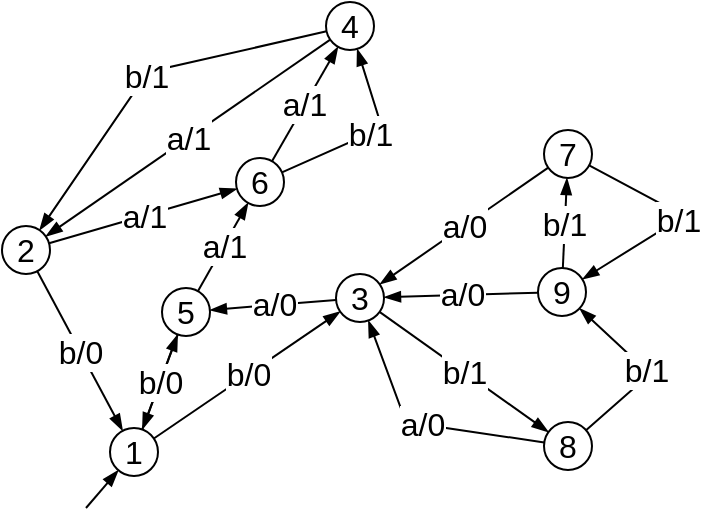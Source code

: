 <mxfile version="22.0.0" type="device">
  <diagram name="Страница — 1" id="svp2YQaz2aHfOG72js31">
    <mxGraphModel dx="1380" dy="962" grid="0" gridSize="10" guides="1" tooltips="1" connect="1" arrows="1" fold="1" page="0" pageScale="1" pageWidth="827" pageHeight="1169" math="0" shadow="0">
      <root>
        <mxCell id="0" />
        <mxCell id="1" parent="0" />
        <mxCell id="0pUi2rxwDd5wg-OHDLrN-1" value="1" style="ellipse;whiteSpace=wrap;html=1;fontFamily=Helvetica;fontSize=16;" vertex="1" parent="1">
          <mxGeometry x="-299" y="53" width="24" height="24" as="geometry" />
        </mxCell>
        <mxCell id="0pUi2rxwDd5wg-OHDLrN-2" value="5" style="ellipse;whiteSpace=wrap;html=1;fontFamily=Helvetica;fontSize=16;" vertex="1" parent="1">
          <mxGeometry x="-273" y="-17" width="24" height="24" as="geometry" />
        </mxCell>
        <mxCell id="0pUi2rxwDd5wg-OHDLrN-3" value="3" style="ellipse;whiteSpace=wrap;html=1;fontFamily=Helvetica;fontSize=16;" vertex="1" parent="1">
          <mxGeometry x="-186" y="-24" width="24" height="24" as="geometry" />
        </mxCell>
        <mxCell id="0pUi2rxwDd5wg-OHDLrN-4" value="b/0" style="edgeStyle=none;shape=connector;rounded=0;orthogonalLoop=1;jettySize=auto;html=1;labelBackgroundColor=default;fontFamily=Helvetica;fontSize=16;fontColor=default;endArrow=blockThin;endFill=1;" edge="1" parent="1" source="0pUi2rxwDd5wg-OHDLrN-1" target="0pUi2rxwDd5wg-OHDLrN-3">
          <mxGeometry relative="1" as="geometry">
            <mxPoint x="-216" y="63" as="sourcePoint" />
            <mxPoint x="-122" y="150" as="targetPoint" />
          </mxGeometry>
        </mxCell>
        <mxCell id="0pUi2rxwDd5wg-OHDLrN-5" style="edgeStyle=none;shape=connector;rounded=0;orthogonalLoop=1;jettySize=auto;html=1;labelBackgroundColor=default;fontFamily=Helvetica;fontSize=16;fontColor=default;endArrow=blockThin;endFill=1;" edge="1" parent="1" target="0pUi2rxwDd5wg-OHDLrN-1">
          <mxGeometry relative="1" as="geometry">
            <mxPoint x="-311" y="93" as="sourcePoint" />
            <mxPoint x="-274.0" y="41.726" as="targetPoint" />
          </mxGeometry>
        </mxCell>
        <mxCell id="0pUi2rxwDd5wg-OHDLrN-6" value="a/0" style="edgeStyle=none;shape=connector;rounded=0;orthogonalLoop=1;jettySize=auto;html=1;labelBackgroundColor=default;fontFamily=Helvetica;fontSize=16;fontColor=default;endArrow=blockThin;endFill=1;" edge="1" parent="1" source="0pUi2rxwDd5wg-OHDLrN-1" target="0pUi2rxwDd5wg-OHDLrN-2">
          <mxGeometry relative="1" as="geometry">
            <mxPoint x="-196.16" y="192.09" as="sourcePoint" />
            <mxPoint x="-125.16" y="158.09" as="targetPoint" />
          </mxGeometry>
        </mxCell>
        <mxCell id="0pUi2rxwDd5wg-OHDLrN-7" value="6" style="ellipse;whiteSpace=wrap;html=1;fontFamily=Helvetica;fontSize=16;" vertex="1" parent="1">
          <mxGeometry x="-236" y="-82" width="24" height="24" as="geometry" />
        </mxCell>
        <mxCell id="0pUi2rxwDd5wg-OHDLrN-8" value="a/1" style="edgeStyle=none;shape=connector;rounded=0;orthogonalLoop=1;jettySize=auto;html=1;labelBackgroundColor=default;fontFamily=Helvetica;fontSize=16;fontColor=default;endArrow=blockThin;endFill=1;" edge="1" parent="1" source="0pUi2rxwDd5wg-OHDLrN-2" target="0pUi2rxwDd5wg-OHDLrN-7">
          <mxGeometry relative="1" as="geometry">
            <mxPoint x="-101.49" y="89.49" as="sourcePoint" />
            <mxPoint x="-51.49" y="39.49" as="targetPoint" />
          </mxGeometry>
        </mxCell>
        <mxCell id="0pUi2rxwDd5wg-OHDLrN-9" value="a/0" style="edgeStyle=none;shape=connector;rounded=0;orthogonalLoop=1;jettySize=auto;html=1;labelBackgroundColor=default;fontFamily=Helvetica;fontSize=16;fontColor=default;endArrow=blockThin;endFill=1;" edge="1" parent="1" source="0pUi2rxwDd5wg-OHDLrN-3" target="0pUi2rxwDd5wg-OHDLrN-2">
          <mxGeometry relative="1" as="geometry">
            <mxPoint x="-168" y="30" as="sourcePoint" />
            <mxPoint x="-77" y="30" as="targetPoint" />
            <Array as="points" />
          </mxGeometry>
        </mxCell>
        <mxCell id="0pUi2rxwDd5wg-OHDLrN-10" value="4" style="ellipse;whiteSpace=wrap;html=1;fontFamily=Helvetica;fontSize=16;" vertex="1" parent="1">
          <mxGeometry x="-191" y="-160" width="24" height="24" as="geometry" />
        </mxCell>
        <mxCell id="0pUi2rxwDd5wg-OHDLrN-11" value="a/1" style="edgeStyle=none;shape=connector;rounded=0;orthogonalLoop=1;jettySize=auto;html=1;labelBackgroundColor=default;fontFamily=Helvetica;fontSize=16;fontColor=default;endArrow=blockThin;endFill=1;" edge="1" parent="1" source="0pUi2rxwDd5wg-OHDLrN-7" target="0pUi2rxwDd5wg-OHDLrN-10">
          <mxGeometry relative="1" as="geometry">
            <mxPoint x="-167.16" y="126.49" as="sourcePoint" />
            <mxPoint x="-137.16" y="187.49" as="targetPoint" />
            <Array as="points" />
          </mxGeometry>
        </mxCell>
        <mxCell id="0pUi2rxwDd5wg-OHDLrN-12" value="2" style="ellipse;whiteSpace=wrap;html=1;fontFamily=Helvetica;fontSize=16;" vertex="1" parent="1">
          <mxGeometry x="-353" y="-48" width="24" height="24" as="geometry" />
        </mxCell>
        <mxCell id="0pUi2rxwDd5wg-OHDLrN-13" value="b/0" style="edgeStyle=none;shape=connector;rounded=0;orthogonalLoop=1;jettySize=auto;html=1;labelBackgroundColor=default;fontFamily=Helvetica;fontSize=16;fontColor=default;endArrow=blockThin;endFill=1;" edge="1" parent="1" source="0pUi2rxwDd5wg-OHDLrN-12" target="0pUi2rxwDd5wg-OHDLrN-1">
          <mxGeometry relative="1" as="geometry">
            <mxPoint x="-177.91" y="116.57" as="sourcePoint" />
            <mxPoint x="-251.91" y="126.57" as="targetPoint" />
            <Array as="points" />
          </mxGeometry>
        </mxCell>
        <mxCell id="0pUi2rxwDd5wg-OHDLrN-14" value="b/0" style="edgeStyle=none;shape=connector;rounded=0;orthogonalLoop=1;jettySize=auto;html=1;labelBackgroundColor=default;fontFamily=Helvetica;fontSize=16;fontColor=default;endArrow=blockThin;endFill=1;" edge="1" parent="1" source="0pUi2rxwDd5wg-OHDLrN-2" target="0pUi2rxwDd5wg-OHDLrN-1">
          <mxGeometry relative="1" as="geometry">
            <mxPoint x="-195" y="120" as="sourcePoint" />
            <mxPoint x="-220.04" y="94.4" as="targetPoint" />
          </mxGeometry>
        </mxCell>
        <mxCell id="0pUi2rxwDd5wg-OHDLrN-15" value="b/1" style="edgeStyle=none;shape=connector;rounded=0;orthogonalLoop=1;jettySize=auto;html=1;labelBackgroundColor=default;fontFamily=Helvetica;fontSize=16;fontColor=default;endArrow=blockThin;endFill=1;" edge="1" parent="1" source="0pUi2rxwDd5wg-OHDLrN-7" target="0pUi2rxwDd5wg-OHDLrN-10">
          <mxGeometry x="-0.003" relative="1" as="geometry">
            <mxPoint x="-21.73" y="54.45" as="sourcePoint" />
            <mxPoint x="-134" y="-122" as="targetPoint" />
            <Array as="points">
              <mxPoint x="-163" y="-97" />
            </Array>
            <mxPoint as="offset" />
          </mxGeometry>
        </mxCell>
        <mxCell id="0pUi2rxwDd5wg-OHDLrN-16" value="b/1" style="edgeStyle=none;shape=connector;rounded=0;orthogonalLoop=1;jettySize=auto;html=1;labelBackgroundColor=default;fontFamily=Helvetica;fontSize=16;fontColor=default;endArrow=blockThin;endFill=1;" edge="1" parent="1" source="0pUi2rxwDd5wg-OHDLrN-3" target="0pUi2rxwDd5wg-OHDLrN-40">
          <mxGeometry relative="1" as="geometry">
            <mxPoint x="-169.29" y="117.45" as="sourcePoint" />
            <mxPoint x="-236" y="-4" as="targetPoint" />
          </mxGeometry>
        </mxCell>
        <mxCell id="0pUi2rxwDd5wg-OHDLrN-17" value="a/1" style="edgeStyle=none;shape=connector;rounded=0;orthogonalLoop=1;jettySize=auto;html=1;labelBackgroundColor=default;fontFamily=Helvetica;fontSize=16;fontColor=default;endArrow=blockThin;endFill=1;" edge="1" parent="1" source="0pUi2rxwDd5wg-OHDLrN-12" target="0pUi2rxwDd5wg-OHDLrN-7">
          <mxGeometry x="0.002" relative="1" as="geometry">
            <mxPoint x="-252.16" y="91.17" as="sourcePoint" />
            <mxPoint x="-222.16" y="152.17" as="targetPoint" />
            <Array as="points" />
            <mxPoint as="offset" />
          </mxGeometry>
        </mxCell>
        <mxCell id="0pUi2rxwDd5wg-OHDLrN-18" value="b/1" style="edgeStyle=none;shape=connector;rounded=0;orthogonalLoop=1;jettySize=auto;html=1;labelBackgroundColor=default;fontFamily=Helvetica;fontSize=16;fontColor=default;endArrow=blockThin;endFill=1;" edge="1" parent="1" source="0pUi2rxwDd5wg-OHDLrN-10" target="0pUi2rxwDd5wg-OHDLrN-12">
          <mxGeometry relative="1" as="geometry">
            <mxPoint x="-215" y="-147.93" as="sourcePoint" />
            <mxPoint x="-223" y="-155.93" as="targetPoint" />
            <Array as="points">
              <mxPoint x="-280" y="-125" />
            </Array>
          </mxGeometry>
        </mxCell>
        <mxCell id="0pUi2rxwDd5wg-OHDLrN-19" value="a/1" style="edgeStyle=none;shape=connector;rounded=0;orthogonalLoop=1;jettySize=auto;html=1;labelBackgroundColor=default;fontFamily=Helvetica;fontSize=16;fontColor=default;endArrow=blockThin;endFill=1;" edge="1" parent="1" source="0pUi2rxwDd5wg-OHDLrN-10" target="0pUi2rxwDd5wg-OHDLrN-12">
          <mxGeometry relative="1" as="geometry">
            <mxPoint x="-335.31" y="131.28" as="sourcePoint" />
            <mxPoint x="-158.31" y="172.28" as="targetPoint" />
            <Array as="points" />
          </mxGeometry>
        </mxCell>
        <mxCell id="0pUi2rxwDd5wg-OHDLrN-39" value="7" style="ellipse;whiteSpace=wrap;html=1;fontFamily=Helvetica;fontSize=16;" vertex="1" parent="1">
          <mxGeometry x="-82" y="-96" width="24" height="24" as="geometry" />
        </mxCell>
        <mxCell id="0pUi2rxwDd5wg-OHDLrN-40" value="8" style="ellipse;whiteSpace=wrap;html=1;fontFamily=Helvetica;fontSize=16;" vertex="1" parent="1">
          <mxGeometry x="-82" y="50" width="24" height="24" as="geometry" />
        </mxCell>
        <mxCell id="0pUi2rxwDd5wg-OHDLrN-41" value="9" style="ellipse;whiteSpace=wrap;html=1;fontFamily=Helvetica;fontSize=16;" vertex="1" parent="1">
          <mxGeometry x="-85" y="-27" width="24" height="24" as="geometry" />
        </mxCell>
        <mxCell id="0pUi2rxwDd5wg-OHDLrN-42" value="a/0" style="edgeStyle=none;shape=connector;rounded=0;orthogonalLoop=1;jettySize=auto;html=1;labelBackgroundColor=default;fontFamily=Helvetica;fontSize=16;fontColor=default;endArrow=blockThin;endFill=1;" edge="1" parent="1" source="0pUi2rxwDd5wg-OHDLrN-40" target="0pUi2rxwDd5wg-OHDLrN-3">
          <mxGeometry relative="1" as="geometry">
            <mxPoint x="-15" y="-11" as="sourcePoint" />
            <mxPoint x="-163" y="48" as="targetPoint" />
            <Array as="points">
              <mxPoint x="-151" y="50" />
            </Array>
          </mxGeometry>
        </mxCell>
        <mxCell id="0pUi2rxwDd5wg-OHDLrN-43" value="b/1" style="edgeStyle=none;shape=connector;rounded=0;orthogonalLoop=1;jettySize=auto;html=1;labelBackgroundColor=default;fontFamily=Helvetica;fontSize=16;fontColor=default;endArrow=blockThin;endFill=1;" edge="1" parent="1" source="0pUi2rxwDd5wg-OHDLrN-40" target="0pUi2rxwDd5wg-OHDLrN-41">
          <mxGeometry relative="1" as="geometry">
            <mxPoint x="12" y="47" as="sourcePoint" />
            <mxPoint x="-53.89" y="-44.02" as="targetPoint" />
            <Array as="points">
              <mxPoint x="-29" y="26" />
            </Array>
          </mxGeometry>
        </mxCell>
        <mxCell id="0pUi2rxwDd5wg-OHDLrN-44" value="b/1" style="edgeStyle=none;shape=connector;rounded=0;orthogonalLoop=1;jettySize=auto;html=1;labelBackgroundColor=default;fontFamily=Helvetica;fontSize=16;fontColor=default;endArrow=blockThin;endFill=1;" edge="1" parent="1" source="0pUi2rxwDd5wg-OHDLrN-41" target="0pUi2rxwDd5wg-OHDLrN-39">
          <mxGeometry relative="1" as="geometry">
            <mxPoint x="-28.51" y="-114.86" as="sourcePoint" />
            <mxPoint x="26.49" y="-195.86" as="targetPoint" />
          </mxGeometry>
        </mxCell>
        <mxCell id="0pUi2rxwDd5wg-OHDLrN-45" value="a/0" style="edgeStyle=none;shape=connector;rounded=0;orthogonalLoop=1;jettySize=auto;html=1;labelBackgroundColor=default;fontFamily=Helvetica;fontSize=16;fontColor=default;endArrow=blockThin;endFill=1;" edge="1" parent="1" source="0pUi2rxwDd5wg-OHDLrN-41" target="0pUi2rxwDd5wg-OHDLrN-3">
          <mxGeometry x="-0.004" relative="1" as="geometry">
            <mxPoint x="-22.5" y="-120.37" as="sourcePoint" />
            <mxPoint x="38.5" y="-198.37" as="targetPoint" />
            <Array as="points" />
            <mxPoint as="offset" />
          </mxGeometry>
        </mxCell>
        <mxCell id="0pUi2rxwDd5wg-OHDLrN-46" value="a/0" style="edgeStyle=none;shape=connector;rounded=0;orthogonalLoop=1;jettySize=auto;html=1;labelBackgroundColor=default;fontFamily=Helvetica;fontSize=16;fontColor=default;endArrow=blockThin;endFill=1;" edge="1" parent="1" source="0pUi2rxwDd5wg-OHDLrN-39" target="0pUi2rxwDd5wg-OHDLrN-3">
          <mxGeometry relative="1" as="geometry">
            <mxPoint x="44.4" y="-203.92" as="sourcePoint" />
            <mxPoint x="-120.6" y="-159.92" as="targetPoint" />
            <Array as="points" />
          </mxGeometry>
        </mxCell>
        <mxCell id="0pUi2rxwDd5wg-OHDLrN-47" value="b/1" style="edgeStyle=none;shape=connector;rounded=0;orthogonalLoop=1;jettySize=auto;html=1;labelBackgroundColor=default;fontFamily=Helvetica;fontSize=16;fontColor=default;endArrow=blockThin;endFill=1;" edge="1" parent="1" source="0pUi2rxwDd5wg-OHDLrN-39" target="0pUi2rxwDd5wg-OHDLrN-41">
          <mxGeometry relative="1" as="geometry">
            <mxPoint x="-64" y="-165" as="sourcePoint" />
            <mxPoint x="-46" y="-165" as="targetPoint" />
            <Array as="points">
              <mxPoint x="-12" y="-53" />
            </Array>
          </mxGeometry>
        </mxCell>
      </root>
    </mxGraphModel>
  </diagram>
</mxfile>
